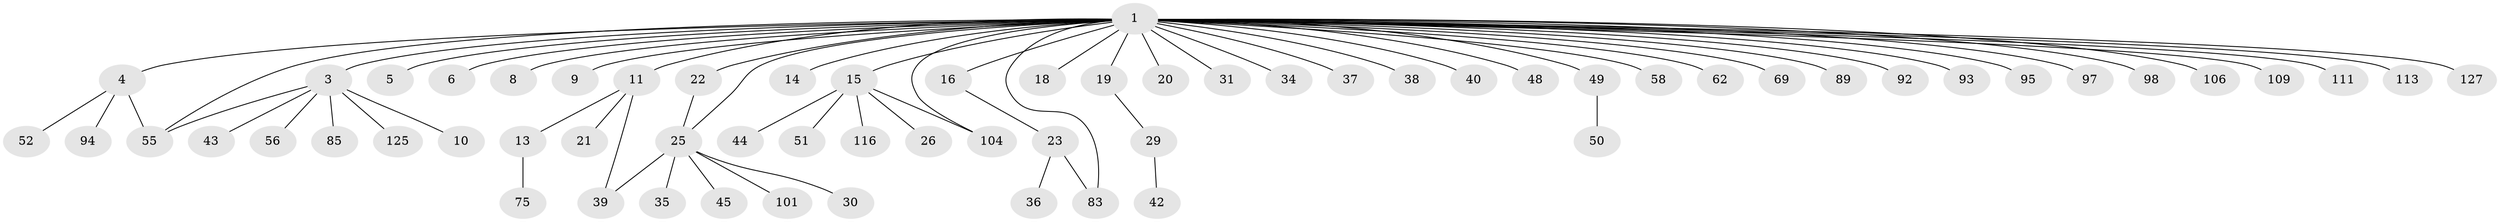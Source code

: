 // original degree distribution, {9: 0.0234375, 35: 0.0078125, 8: 0.015625, 4: 0.0234375, 1: 0.625, 3: 0.1015625, 7: 0.0078125, 2: 0.171875, 5: 0.015625, 6: 0.0078125}
// Generated by graph-tools (version 1.1) at 2025/14/03/09/25 04:14:24]
// undirected, 64 vertices, 69 edges
graph export_dot {
graph [start="1"]
  node [color=gray90,style=filled];
  1 [super="+7+2+12+27"];
  3;
  4;
  5;
  6;
  8;
  9 [super="+72+54"];
  10;
  11 [super="+59+47+17"];
  13;
  14;
  15 [super="+32+57+46+90+41"];
  16 [super="+67"];
  18;
  19;
  20;
  21;
  22 [super="+63+79+124"];
  23;
  25 [super="+80+126+71+99"];
  26;
  29 [super="+61"];
  30;
  31;
  34 [super="+65+77"];
  35;
  36;
  37;
  38;
  39;
  40;
  42;
  43;
  44;
  45;
  48;
  49 [super="+100+121"];
  50 [super="+118+123"];
  51;
  52;
  55 [super="+60"];
  56;
  58 [super="+81+70"];
  62;
  69;
  75 [super="+112"];
  83;
  85;
  89;
  92;
  93;
  94;
  95;
  97;
  98 [super="+119"];
  101;
  104;
  106;
  109;
  111;
  113;
  116;
  125;
  127;
  1 -- 3 [weight=2];
  1 -- 5;
  1 -- 49;
  1 -- 98;
  1 -- 4;
  1 -- 6;
  1 -- 8;
  1 -- 9;
  1 -- 11;
  1 -- 14;
  1 -- 15 [weight=4];
  1 -- 16;
  1 -- 18;
  1 -- 19;
  1 -- 20;
  1 -- 22;
  1 -- 25;
  1 -- 31;
  1 -- 34;
  1 -- 37;
  1 -- 48;
  1 -- 58;
  1 -- 62;
  1 -- 69;
  1 -- 83;
  1 -- 89;
  1 -- 92;
  1 -- 93;
  1 -- 95;
  1 -- 97;
  1 -- 104;
  1 -- 106;
  1 -- 109;
  1 -- 111;
  1 -- 113;
  1 -- 127;
  1 -- 40;
  1 -- 38;
  1 -- 55 [weight=2];
  3 -- 10;
  3 -- 43;
  3 -- 55;
  3 -- 56;
  3 -- 85;
  3 -- 125;
  4 -- 52;
  4 -- 94;
  4 -- 55;
  11 -- 13;
  11 -- 21;
  11 -- 39;
  13 -- 75;
  15 -- 26;
  15 -- 44;
  15 -- 104;
  15 -- 51;
  15 -- 116;
  16 -- 23;
  19 -- 29;
  22 -- 25;
  23 -- 36;
  23 -- 83;
  25 -- 30;
  25 -- 35;
  25 -- 45;
  25 -- 101;
  25 -- 39;
  29 -- 42;
  49 -- 50;
}
